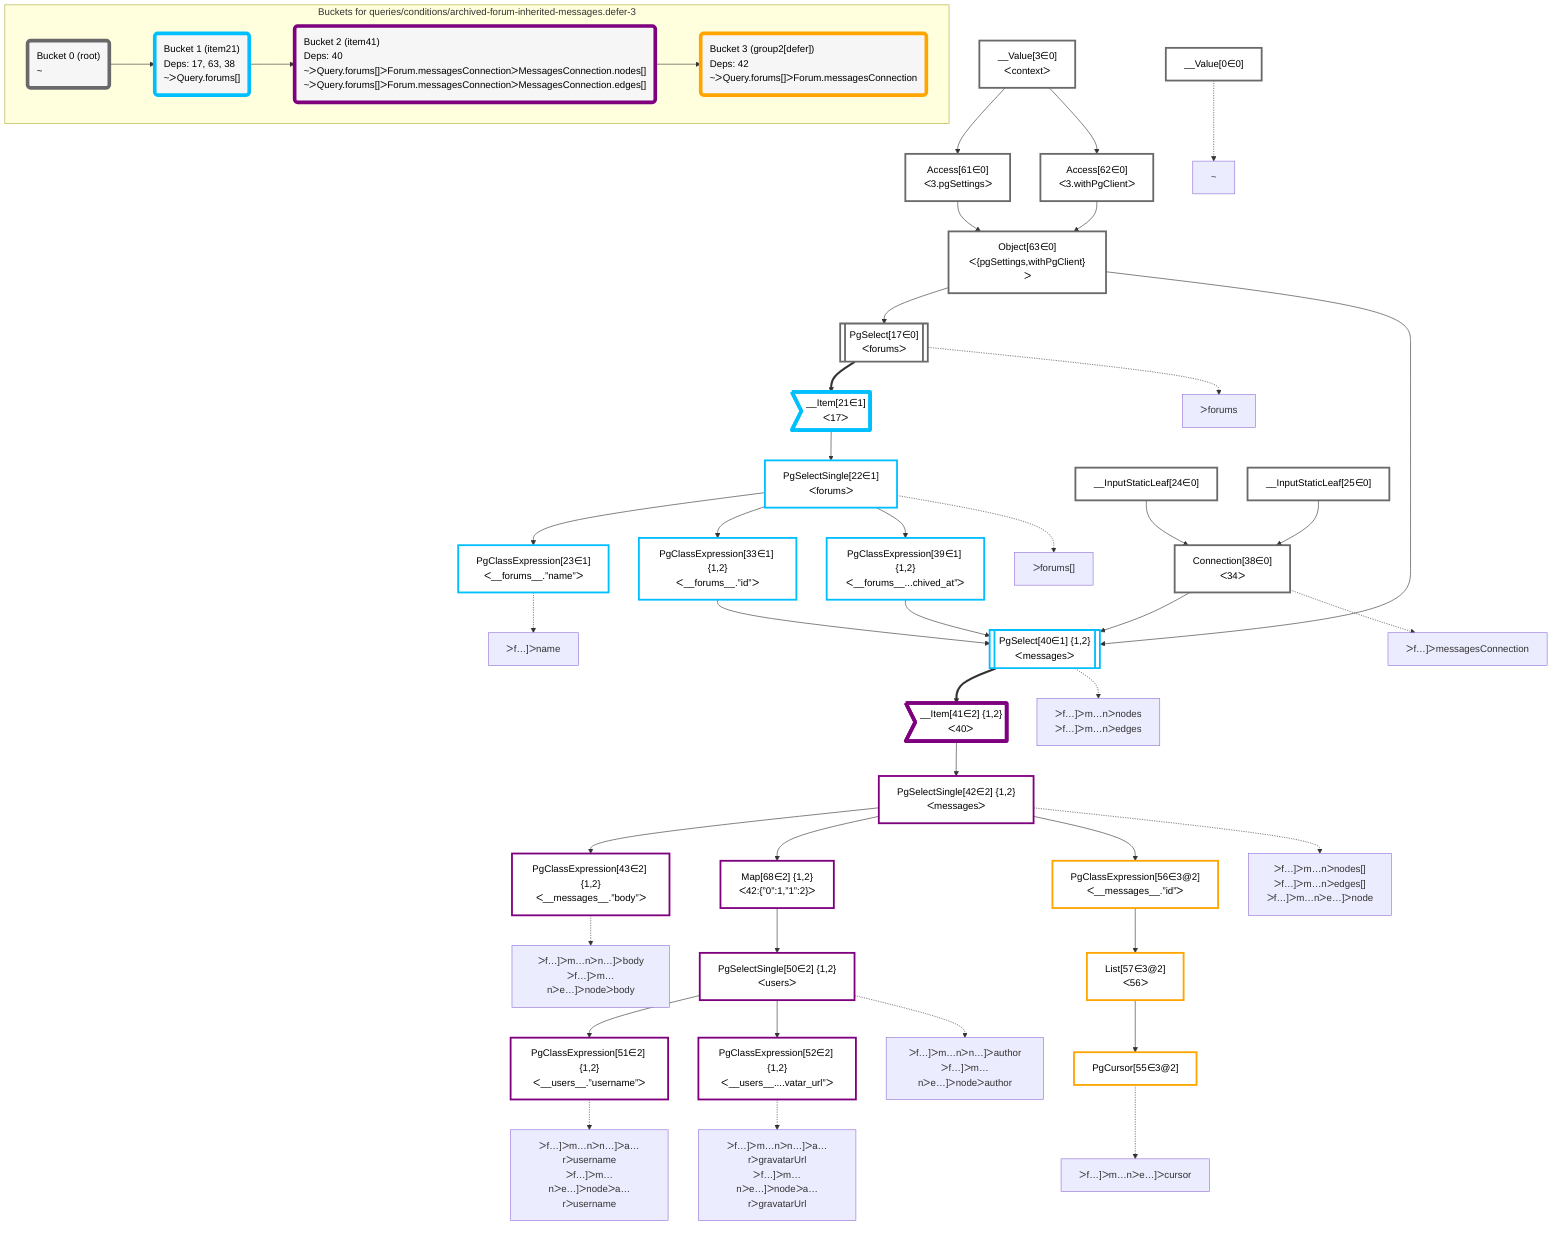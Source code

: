 graph TD
    classDef path fill:#eee,stroke:#000,color:#000
    classDef plan fill:#fff,stroke-width:3px,color:#000
    classDef itemplan fill:#fff,stroke-width:6px,color:#000
    classDef sideeffectplan fill:#f00,stroke-width:6px,color:#000
    classDef bucket fill:#f6f6f6,color:#000,stroke-width:6px,text-align:left


    %% define plans
    __Value0["__Value[0∈0]"]:::plan
    __Value3["__Value[3∈0]<br />ᐸcontextᐳ"]:::plan
    Access61["Access[61∈0]<br />ᐸ3.pgSettingsᐳ"]:::plan
    Access62["Access[62∈0]<br />ᐸ3.withPgClientᐳ"]:::plan
    Object63["Object[63∈0]<br />ᐸ{pgSettings,withPgClient}ᐳ"]:::plan
    PgSelect17[["PgSelect[17∈0]<br />ᐸforumsᐳ"]]:::plan
    __Item21>"__Item[21∈1]<br />ᐸ17ᐳ"]:::itemplan
    PgSelectSingle22["PgSelectSingle[22∈1]<br />ᐸforumsᐳ"]:::plan
    PgClassExpression23["PgClassExpression[23∈1]<br />ᐸ__forums__.”name”ᐳ"]:::plan
    __InputStaticLeaf24["__InputStaticLeaf[24∈0]"]:::plan
    __InputStaticLeaf25["__InputStaticLeaf[25∈0]"]:::plan
    PgClassExpression33["PgClassExpression[33∈1] {1,2}<br />ᐸ__forums__.”id”ᐳ"]:::plan
    Connection38["Connection[38∈0]<br />ᐸ34ᐳ"]:::plan
    PgClassExpression39["PgClassExpression[39∈1] {1,2}<br />ᐸ__forums__...chived_at”ᐳ"]:::plan
    PgSelect40[["PgSelect[40∈1] {1,2}<br />ᐸmessagesᐳ"]]:::plan
    __Item41>"__Item[41∈2] {1,2}<br />ᐸ40ᐳ"]:::itemplan
    PgSelectSingle42["PgSelectSingle[42∈2] {1,2}<br />ᐸmessagesᐳ"]:::plan
    PgClassExpression43["PgClassExpression[43∈2] {1,2}<br />ᐸ__messages__.”body”ᐳ"]:::plan
    Map68["Map[68∈2] {1,2}<br />ᐸ42:{”0”:1,”1”:2}ᐳ"]:::plan
    PgSelectSingle50["PgSelectSingle[50∈2] {1,2}<br />ᐸusersᐳ"]:::plan
    PgClassExpression51["PgClassExpression[51∈2] {1,2}<br />ᐸ__users__.”username”ᐳ"]:::plan
    PgClassExpression52["PgClassExpression[52∈2] {1,2}<br />ᐸ__users__....vatar_url”ᐳ"]:::plan
    PgClassExpression56["PgClassExpression[56∈3@2]<br />ᐸ__messages__.”id”ᐳ"]:::plan
    List57["List[57∈3@2]<br />ᐸ56ᐳ"]:::plan
    PgCursor55["PgCursor[55∈3@2]"]:::plan

    %% plan dependencies
    __Value3 --> Access61
    __Value3 --> Access62
    Access61 & Access62 --> Object63
    Object63 --> PgSelect17
    PgSelect17 ==> __Item21
    __Item21 --> PgSelectSingle22
    PgSelectSingle22 --> PgClassExpression23
    PgSelectSingle22 --> PgClassExpression33
    __InputStaticLeaf24 & __InputStaticLeaf25 --> Connection38
    PgSelectSingle22 --> PgClassExpression39
    Object63 & PgClassExpression33 & PgClassExpression39 & Connection38 --> PgSelect40
    PgSelect40 ==> __Item41
    __Item41 --> PgSelectSingle42
    PgSelectSingle42 --> PgClassExpression43
    PgSelectSingle42 --> Map68
    Map68 --> PgSelectSingle50
    PgSelectSingle50 --> PgClassExpression51
    PgSelectSingle50 --> PgClassExpression52
    PgSelectSingle42 --> PgClassExpression56
    PgClassExpression56 --> List57
    List57 --> PgCursor55

    %% plan-to-path relationships
    P0["~"]
    __Value0 -.-> P0
    P17["ᐳforums"]
    PgSelect17 -.-> P17
    P22["ᐳforums[]"]
    PgSelectSingle22 -.-> P22
    P23["ᐳf…]ᐳname"]
    PgClassExpression23 -.-> P23
    P38["ᐳf…]ᐳmessagesConnection"]
    Connection38 -.-> P38
    P40["ᐳf…]ᐳm…nᐳnodes<br />ᐳf…]ᐳm…nᐳedges"]
    PgSelect40 -.-> P40
    P42["ᐳf…]ᐳm…nᐳnodes[]<br />ᐳf…]ᐳm…nᐳedges[]<br />ᐳf…]ᐳm…nᐳe…]ᐳnode"]
    PgSelectSingle42 -.-> P42
    P43["ᐳf…]ᐳm…nᐳn…]ᐳbody<br />ᐳf…]ᐳm…nᐳe…]ᐳnodeᐳbody"]
    PgClassExpression43 -.-> P43
    P50["ᐳf…]ᐳm…nᐳn…]ᐳauthor<br />ᐳf…]ᐳm…nᐳe…]ᐳnodeᐳauthor"]
    PgSelectSingle50 -.-> P50
    P51["ᐳf…]ᐳm…nᐳn…]ᐳa…rᐳusername<br />ᐳf…]ᐳm…nᐳe…]ᐳnodeᐳa…rᐳusername"]
    PgClassExpression51 -.-> P51
    P52["ᐳf…]ᐳm…nᐳn…]ᐳa…rᐳgravatarUrl<br />ᐳf…]ᐳm…nᐳe…]ᐳnodeᐳa…rᐳgravatarUrl"]
    PgClassExpression52 -.-> P52
    P55["ᐳf…]ᐳm…nᐳe…]ᐳcursor"]
    PgCursor55 -.-> P55

    subgraph "Buckets for queries/conditions/archived-forum-inherited-messages.defer-3"
    Bucket0("Bucket 0 (root)<br />~"):::bucket
    classDef bucket0 stroke:#696969
    class Bucket0,__Value0,__Value3,PgSelect17,__InputStaticLeaf24,__InputStaticLeaf25,Connection38,Access61,Access62,Object63 bucket0
    Bucket1("Bucket 1 (item21)<br />Deps: 17, 63, 38<br />~ᐳQuery.forums[]"):::bucket
    classDef bucket1 stroke:#00bfff
    class Bucket1,__Item21,PgSelectSingle22,PgClassExpression23,PgClassExpression33,PgClassExpression39,PgSelect40 bucket1
    Bucket2("Bucket 2 (item41)<br />Deps: 40<br />~ᐳQuery.forums[]ᐳForum.messagesConnectionᐳMessagesConnection.nodes[]<br />~ᐳQuery.forums[]ᐳForum.messagesConnectionᐳMessagesConnection.edges[]"):::bucket
    classDef bucket2 stroke:#7f007f
    class Bucket2,__Item41,PgSelectSingle42,PgClassExpression43,PgSelectSingle50,PgClassExpression51,PgClassExpression52,Map68 bucket2
    Bucket3("Bucket 3 (group2[defer])<br />Deps: 42<br />~ᐳQuery.forums[]ᐳForum.messagesConnection"):::bucket
    classDef bucket3 stroke:#ffa500
    class Bucket3,PgCursor55,PgClassExpression56,List57 bucket3
    Bucket0 --> Bucket1
    Bucket1 --> Bucket2
    Bucket2 --> Bucket3
    end